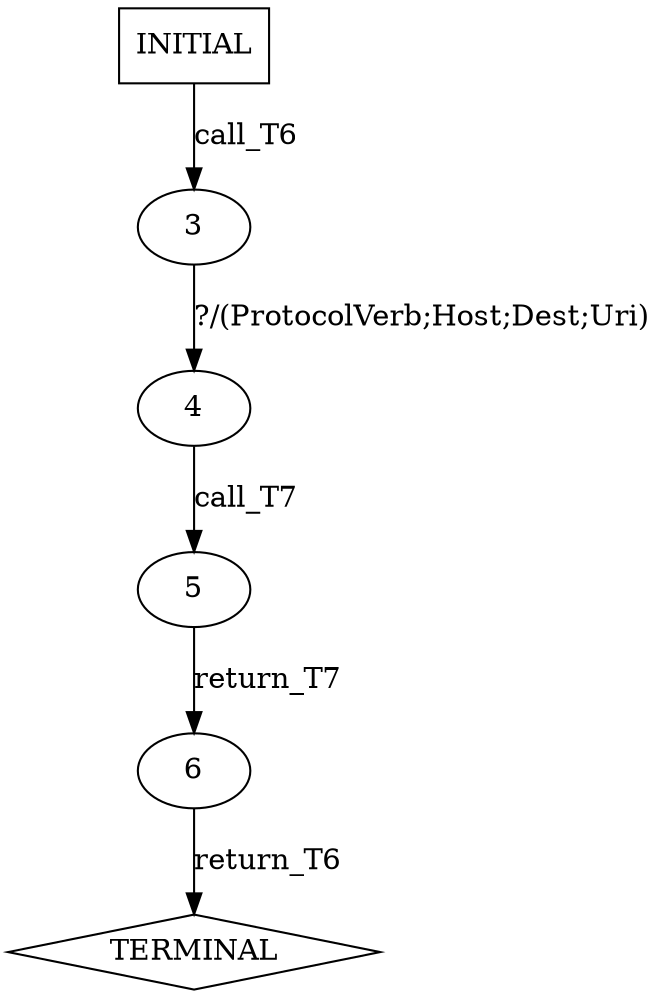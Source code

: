 digraph G {
  0 [label="INITIAL",shape=box];
  1 [label="TERMINAL",shape=diamond];
  3 [label="3"];
  4 [label="4"];
  5 [label="5"];
  6 [label="6"];
0->3 [label="call_T6"];
3->4 [label="?/(ProtocolVerb;Host;Dest;Uri)"];
4->5 [label="call_T7"];
5->6 [label="return_T7"];
6->1 [label="return_T6"];
}
